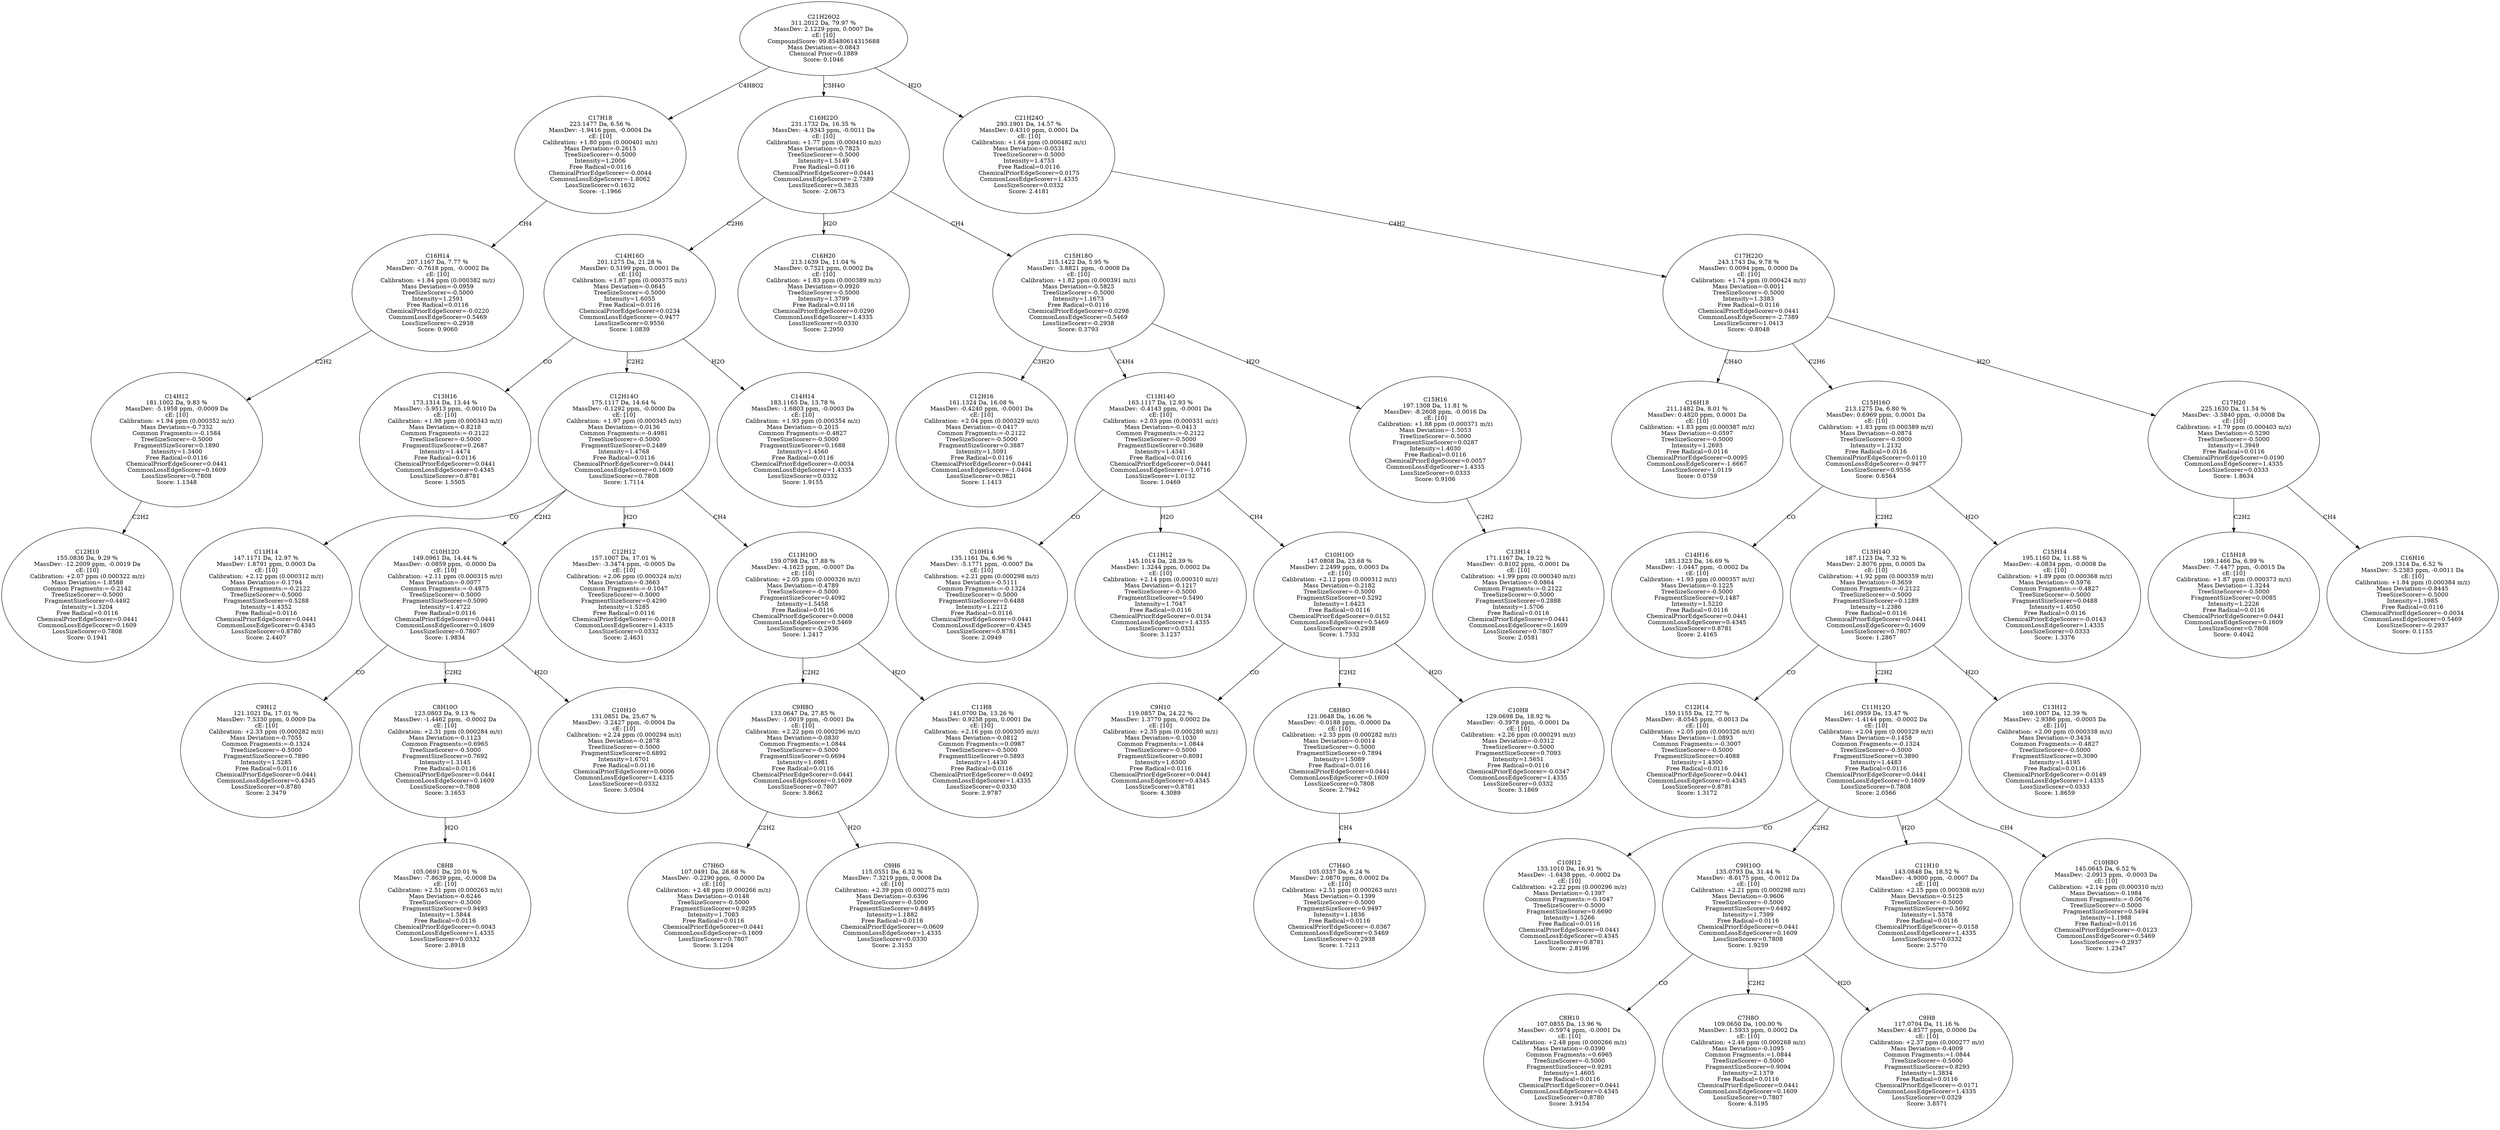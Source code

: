strict digraph {
v1 [label="C12H10\n155.0836 Da, 9.29 %\nMassDev: -12.2009 ppm, -0.0019 Da\ncE: [10]\nCalibration: +2.07 ppm (0.000322 m/z)\nMass Deviation=-1.8588\nCommon Fragments:=-0.2142\nTreeSizeScorer=-0.5000\nFragmentSizeScorer=0.4492\nIntensity=1.3204\nFree Radical=0.0116\nChemicalPriorEdgeScorer=0.0441\nCommonLossEdgeScorer=0.1609\nLossSizeScorer=0.7808\nScore: 0.1941"];
v2 [label="C14H12\n181.1002 Da, 9.83 %\nMassDev: -5.1958 ppm, -0.0009 Da\ncE: [10]\nCalibration: +1.94 ppm (0.000352 m/z)\nMass Deviation=-0.7332\nCommon Fragments:=-0.1584\nTreeSizeScorer=-0.5000\nFragmentSizeScorer=0.1890\nIntensity=1.3400\nFree Radical=0.0116\nChemicalPriorEdgeScorer=0.0441\nCommonLossEdgeScorer=0.1609\nLossSizeScorer=0.7808\nScore: 1.1348"];
v3 [label="C16H14\n207.1167 Da, 7.77 %\nMassDev: -0.7618 ppm, -0.0002 Da\ncE: [10]\nCalibration: +1.84 ppm (0.000382 m/z)\nMass Deviation=-0.0959\nTreeSizeScorer=-0.5000\nIntensity=1.2591\nFree Radical=0.0116\nChemicalPriorEdgeScorer=-0.0220\nCommonLossEdgeScorer=0.5469\nLossSizeScorer=-0.2938\nScore: 0.9060"];
v4 [label="C17H18\n223.1477 Da, 6.56 %\nMassDev: -1.9416 ppm, -0.0004 Da\ncE: [10]\nCalibration: +1.80 ppm (0.000401 m/z)\nMass Deviation=-0.2615\nTreeSizeScorer=-0.5000\nIntensity=1.2006\nFree Radical=0.0116\nChemicalPriorEdgeScorer=-0.0044\nCommonLossEdgeScorer=-1.8062\nLossSizeScorer=0.1632\nScore: -1.1966"];
v5 [label="C13H16\n173.1314 Da, 13.44 %\nMassDev: -5.9513 ppm, -0.0010 Da\ncE: [10]\nCalibration: +1.98 ppm (0.000343 m/z)\nMass Deviation=-0.8218\nCommon Fragments:=-0.2122\nTreeSizeScorer=-0.5000\nFragmentSizeScorer=0.2687\nIntensity=1.4474\nFree Radical=0.0116\nChemicalPriorEdgeScorer=0.0441\nCommonLossEdgeScorer=0.4345\nLossSizeScorer=0.8781\nScore: 1.5505"];
v6 [label="C11H14\n147.1171 Da, 12.97 %\nMassDev: 1.8791 ppm, 0.0003 Da\ncE: [10]\nCalibration: +2.12 ppm (0.000312 m/z)\nMass Deviation=-0.1794\nCommon Fragments:=-0.2122\nTreeSizeScorer=-0.5000\nFragmentSizeScorer=0.5288\nIntensity=1.4352\nFree Radical=0.0116\nChemicalPriorEdgeScorer=0.0441\nCommonLossEdgeScorer=0.4345\nLossSizeScorer=0.8780\nScore: 2.4407"];
v7 [label="C9H12\n121.1021 Da, 17.01 %\nMassDev: 7.5330 ppm, 0.0009 Da\ncE: [10]\nCalibration: +2.33 ppm (0.000282 m/z)\nMass Deviation=-0.7055\nCommon Fragments:=-0.1324\nTreeSizeScorer=-0.5000\nFragmentSizeScorer=0.7890\nIntensity=1.5285\nFree Radical=0.0116\nChemicalPriorEdgeScorer=0.0441\nCommonLossEdgeScorer=0.4345\nLossSizeScorer=0.8780\nScore: 2.3479"];
v8 [label="C8H8\n105.0691 Da, 20.01 %\nMassDev: -7.8639 ppm, -0.0008 Da\ncE: [10]\nCalibration: +2.51 ppm (0.000263 m/z)\nMass Deviation=-0.6246\nTreeSizeScorer=-0.5000\nFragmentSizeScorer=0.9493\nIntensity=1.5844\nFree Radical=0.0116\nChemicalPriorEdgeScorer=0.0043\nCommonLossEdgeScorer=1.4335\nLossSizeScorer=0.0332\nScore: 2.8918"];
v9 [label="C8H10O\n123.0803 Da, 9.13 %\nMassDev: -1.4462 ppm, -0.0002 Da\ncE: [10]\nCalibration: +2.31 ppm (0.000284 m/z)\nMass Deviation=-0.1123\nCommon Fragments:=0.6965\nTreeSizeScorer=-0.5000\nFragmentSizeScorer=0.7692\nIntensity=1.3145\nFree Radical=0.0116\nChemicalPriorEdgeScorer=0.0441\nCommonLossEdgeScorer=0.1609\nLossSizeScorer=0.7808\nScore: 3.1653"];
v10 [label="C10H10\n131.0851 Da, 25.67 %\nMassDev: -3.2427 ppm, -0.0004 Da\ncE: [10]\nCalibration: +2.24 ppm (0.000294 m/z)\nMass Deviation=-0.2878\nTreeSizeScorer=-0.5000\nFragmentSizeScorer=0.6892\nIntensity=1.6701\nFree Radical=0.0116\nChemicalPriorEdgeScorer=0.0006\nCommonLossEdgeScorer=1.4335\nLossSizeScorer=0.0332\nScore: 3.0504"];
v11 [label="C10H12O\n149.0961 Da, 14.44 %\nMassDev: -0.0859 ppm, -0.0000 Da\ncE: [10]\nCalibration: +2.11 ppm (0.000315 m/z)\nMass Deviation=-0.0077\nCommon Fragments:=-0.4875\nTreeSizeScorer=-0.5000\nFragmentSizeScorer=0.5090\nIntensity=1.4722\nFree Radical=0.0116\nChemicalPriorEdgeScorer=0.0441\nCommonLossEdgeScorer=0.1609\nLossSizeScorer=0.7807\nScore: 1.9834"];
v12 [label="C12H12\n157.1007 Da, 17.01 %\nMassDev: -3.3474 ppm, -0.0005 Da\ncE: [10]\nCalibration: +2.06 ppm (0.000324 m/z)\nMass Deviation=-0.3663\nCommon Fragments:=-0.1047\nTreeSizeScorer=-0.5000\nFragmentSizeScorer=0.4290\nIntensity=1.5285\nFree Radical=0.0116\nChemicalPriorEdgeScorer=-0.0018\nCommonLossEdgeScorer=1.4335\nLossSizeScorer=0.0332\nScore: 2.4631"];
v13 [label="C7H6O\n107.0491 Da, 28.68 %\nMassDev: -0.2290 ppm, -0.0000 Da\ncE: [10]\nCalibration: +2.48 ppm (0.000266 m/z)\nMass Deviation=-0.0148\nTreeSizeScorer=-0.5000\nFragmentSizeScorer=0.9295\nIntensity=1.7083\nFree Radical=0.0116\nChemicalPriorEdgeScorer=0.0441\nCommonLossEdgeScorer=0.1609\nLossSizeScorer=0.7807\nScore: 3.1204"];
v14 [label="C9H6\n115.0551 Da, 6.32 %\nMassDev: 7.3219 ppm, 0.0008 Da\ncE: [10]\nCalibration: +2.39 ppm (0.000275 m/z)\nMass Deviation=-0.6396\nTreeSizeScorer=-0.5000\nFragmentSizeScorer=0.8495\nIntensity=1.1882\nFree Radical=0.0116\nChemicalPriorEdgeScorer=-0.0609\nCommonLossEdgeScorer=1.4335\nLossSizeScorer=0.0330\nScore: 2.3153"];
v15 [label="C9H8O\n133.0647 Da, 27.85 %\nMassDev: -1.0019 ppm, -0.0001 Da\ncE: [10]\nCalibration: +2.22 ppm (0.000296 m/z)\nMass Deviation=-0.0830\nCommon Fragments:=1.0844\nTreeSizeScorer=-0.5000\nFragmentSizeScorer=0.6694\nIntensity=1.6981\nFree Radical=0.0116\nChemicalPriorEdgeScorer=0.0441\nCommonLossEdgeScorer=0.1609\nLossSizeScorer=0.7807\nScore: 3.8662"];
v16 [label="C11H8\n141.0700 Da, 13.26 %\nMassDev: 0.9258 ppm, 0.0001 Da\ncE: [10]\nCalibration: +2.16 ppm (0.000305 m/z)\nMass Deviation=-0.0812\nCommon Fragments:=0.0987\nTreeSizeScorer=-0.5000\nFragmentSizeScorer=0.5893\nIntensity=1.4430\nFree Radical=0.0116\nChemicalPriorEdgeScorer=-0.0492\nCommonLossEdgeScorer=1.4335\nLossSizeScorer=0.0330\nScore: 2.9787"];
v17 [label="C11H10O\n159.0798 Da, 17.88 %\nMassDev: -4.1623 ppm, -0.0007 Da\ncE: [10]\nCalibration: +2.05 ppm (0.000326 m/z)\nMass Deviation=-0.4789\nTreeSizeScorer=-0.5000\nFragmentSizeScorer=0.4092\nIntensity=1.5458\nFree Radical=0.0116\nChemicalPriorEdgeScorer=0.0008\nCommonLossEdgeScorer=0.5469\nLossSizeScorer=-0.2936\nScore: 1.2417"];
v18 [label="C12H14O\n175.1117 Da, 14.64 %\nMassDev: -0.1292 ppm, -0.0000 Da\ncE: [10]\nCalibration: +1.97 ppm (0.000345 m/z)\nMass Deviation=-0.0136\nCommon Fragments:=-0.4981\nTreeSizeScorer=-0.5000\nFragmentSizeScorer=0.2489\nIntensity=1.4768\nFree Radical=0.0116\nChemicalPriorEdgeScorer=0.0441\nCommonLossEdgeScorer=0.1609\nLossSizeScorer=0.7808\nScore: 1.7114"];
v19 [label="C14H14\n183.1165 Da, 13.78 %\nMassDev: -1.6803 ppm, -0.0003 Da\ncE: [10]\nCalibration: +1.93 ppm (0.000354 m/z)\nMass Deviation=-0.2015\nCommon Fragments:=-0.4827\nTreeSizeScorer=-0.5000\nFragmentSizeScorer=0.1688\nIntensity=1.4560\nFree Radical=0.0116\nChemicalPriorEdgeScorer=-0.0034\nCommonLossEdgeScorer=1.4335\nLossSizeScorer=0.0332\nScore: 1.9155"];
v20 [label="C14H16O\n201.1275 Da, 21.28 %\nMassDev: 0.5199 ppm, 0.0001 Da\ncE: [10]\nCalibration: +1.87 ppm (0.000375 m/z)\nMass Deviation=-0.0645\nTreeSizeScorer=-0.5000\nIntensity=1.6055\nFree Radical=0.0116\nChemicalPriorEdgeScorer=0.0234\nCommonLossEdgeScorer=-0.9477\nLossSizeScorer=0.9556\nScore: 1.0839"];
v21 [label="C16H20\n213.1639 Da, 11.04 %\nMassDev: 0.7321 ppm, 0.0002 Da\ncE: [10]\nCalibration: +1.83 ppm (0.000389 m/z)\nMass Deviation=-0.0920\nTreeSizeScorer=-0.5000\nIntensity=1.3799\nFree Radical=0.0116\nChemicalPriorEdgeScorer=0.0290\nCommonLossEdgeScorer=1.4335\nLossSizeScorer=0.0330\nScore: 2.2950"];
v22 [label="C12H16\n161.1324 Da, 16.08 %\nMassDev: -0.4240 ppm, -0.0001 Da\ncE: [10]\nCalibration: +2.04 ppm (0.000329 m/z)\nMass Deviation=-0.0417\nCommon Fragments:=-0.2122\nTreeSizeScorer=-0.5000\nFragmentSizeScorer=0.3887\nIntensity=1.5091\nFree Radical=0.0116\nChemicalPriorEdgeScorer=0.0441\nCommonLossEdgeScorer=-1.0404\nLossSizeScorer=0.9821\nScore: 1.1413"];
v23 [label="C10H14\n135.1161 Da, 6.96 %\nMassDev: -5.1771 ppm, -0.0007 Da\ncE: [10]\nCalibration: +2.21 ppm (0.000298 m/z)\nMass Deviation=-0.5111\nCommon Fragments:=-0.1324\nTreeSizeScorer=-0.5000\nFragmentSizeScorer=0.6488\nIntensity=1.2212\nFree Radical=0.0116\nChemicalPriorEdgeScorer=0.0441\nCommonLossEdgeScorer=0.4345\nLossSizeScorer=0.8781\nScore: 2.0949"];
v24 [label="C11H12\n145.1014 Da, 28.39 %\nMassDev: 1.3244 ppm, 0.0002 Da\ncE: [10]\nCalibration: +2.14 ppm (0.000310 m/z)\nMass Deviation=-0.1217\nTreeSizeScorer=-0.5000\nFragmentSizeScorer=0.5490\nIntensity=1.7047\nFree Radical=0.0116\nChemicalPriorEdgeScorer=0.0134\nCommonLossEdgeScorer=1.4335\nLossSizeScorer=0.0331\nScore: 3.1237"];
v25 [label="C9H10\n119.0857 Da, 24.22 %\nMassDev: 1.3770 ppm, 0.0002 Da\ncE: [10]\nCalibration: +2.35 ppm (0.000280 m/z)\nMass Deviation=-0.1030\nCommon Fragments:=1.0844\nTreeSizeScorer=-0.5000\nFragmentSizeScorer=0.8091\nIntensity=1.6500\nFree Radical=0.0116\nChemicalPriorEdgeScorer=0.0441\nCommonLossEdgeScorer=0.4345\nLossSizeScorer=0.8781\nScore: 4.3089"];
v26 [label="C7H4O\n105.0337 Da, 6.24 %\nMassDev: 2.0870 ppm, 0.0002 Da\ncE: [10]\nCalibration: +2.51 ppm (0.000263 m/z)\nMass Deviation=-0.1399\nTreeSizeScorer=-0.5000\nFragmentSizeScorer=0.9497\nIntensity=1.1836\nFree Radical=0.0116\nChemicalPriorEdgeScorer=-0.0367\nCommonLossEdgeScorer=0.5469\nLossSizeScorer=-0.2938\nScore: 1.7213"];
v27 [label="C8H8O\n121.0648 Da, 16.06 %\nMassDev: -0.0188 ppm, -0.0000 Da\ncE: [10]\nCalibration: +2.33 ppm (0.000282 m/z)\nMass Deviation=-0.0014\nTreeSizeScorer=-0.5000\nFragmentSizeScorer=0.7894\nIntensity=1.5089\nFree Radical=0.0116\nChemicalPriorEdgeScorer=0.0441\nCommonLossEdgeScorer=0.1609\nLossSizeScorer=0.7808\nScore: 2.7942"];
v28 [label="C10H8\n129.0698 Da, 18.92 %\nMassDev: -0.3978 ppm, -0.0001 Da\ncE: [10]\nCalibration: +2.26 ppm (0.000291 m/z)\nMass Deviation=-0.0312\nTreeSizeScorer=-0.5000\nFragmentSizeScorer=0.7093\nIntensity=1.5651\nFree Radical=0.0116\nChemicalPriorEdgeScorer=-0.0347\nCommonLossEdgeScorer=1.4335\nLossSizeScorer=0.0332\nScore: 3.1869"];
v29 [label="C10H10O\n147.0808 Da, 23.68 %\nMassDev: 2.2499 ppm, 0.0003 Da\ncE: [10]\nCalibration: +2.12 ppm (0.000312 m/z)\nMass Deviation=-0.2182\nTreeSizeScorer=-0.5000\nFragmentSizeScorer=0.5292\nIntensity=1.6423\nFree Radical=0.0116\nChemicalPriorEdgeScorer=0.0152\nCommonLossEdgeScorer=0.5469\nLossSizeScorer=-0.2938\nScore: 1.7332"];
v30 [label="C11H14O\n163.1117 Da, 12.93 %\nMassDev: -0.4143 ppm, -0.0001 Da\ncE: [10]\nCalibration: +2.03 ppm (0.000331 m/z)\nMass Deviation=-0.0413\nCommon Fragments:=-0.2122\nTreeSizeScorer=-0.5000\nFragmentSizeScorer=0.3689\nIntensity=1.4341\nFree Radical=0.0116\nChemicalPriorEdgeScorer=0.0441\nCommonLossEdgeScorer=-1.0716\nLossSizeScorer=1.0132\nScore: 1.0469"];
v31 [label="C13H14\n171.1167 Da, 19.22 %\nMassDev: -0.8102 ppm, -0.0001 Da\ncE: [10]\nCalibration: +1.99 ppm (0.000340 m/z)\nMass Deviation=-0.0864\nCommon Fragments:=-0.2122\nTreeSizeScorer=-0.5000\nFragmentSizeScorer=0.2888\nIntensity=1.5706\nFree Radical=0.0116\nChemicalPriorEdgeScorer=0.0441\nCommonLossEdgeScorer=0.1609\nLossSizeScorer=0.7807\nScore: 2.0581"];
v32 [label="C15H16\n197.1308 Da, 11.81 %\nMassDev: -8.2608 ppm, -0.0016 Da\ncE: [10]\nCalibration: +1.88 ppm (0.000371 m/z)\nMass Deviation=-1.5053\nTreeSizeScorer=-0.5000\nFragmentSizeScorer=0.0287\nIntensity=1.4030\nFree Radical=0.0116\nChemicalPriorEdgeScorer=0.0057\nCommonLossEdgeScorer=1.4335\nLossSizeScorer=0.0333\nScore: 0.9106"];
v33 [label="C15H18O\n215.1422 Da, 5.95 %\nMassDev: -3.8821 ppm, -0.0008 Da\ncE: [10]\nCalibration: +1.82 ppm (0.000391 m/z)\nMass Deviation=-0.5825\nTreeSizeScorer=-0.5000\nIntensity=1.1673\nFree Radical=0.0116\nChemicalPriorEdgeScorer=0.0298\nCommonLossEdgeScorer=0.5469\nLossSizeScorer=-0.2938\nScore: 0.3793"];
v34 [label="C16H22O\n231.1732 Da, 16.35 %\nMassDev: -4.9343 ppm, -0.0011 Da\ncE: [10]\nCalibration: +1.77 ppm (0.000410 m/z)\nMass Deviation=-0.7825\nTreeSizeScorer=-0.5000\nIntensity=1.5149\nFree Radical=0.0116\nChemicalPriorEdgeScorer=0.0441\nCommonLossEdgeScorer=-2.7389\nLossSizeScorer=0.3835\nScore: -2.0673"];
v35 [label="C16H18\n211.1482 Da, 8.01 %\nMassDev: 0.4820 ppm, 0.0001 Da\ncE: [10]\nCalibration: +1.83 ppm (0.000387 m/z)\nMass Deviation=-0.0597\nTreeSizeScorer=-0.5000\nIntensity=1.2693\nFree Radical=0.0116\nChemicalPriorEdgeScorer=0.0095\nCommonLossEdgeScorer=-1.6667\nLossSizeScorer=1.0119\nScore: 0.0759"];
v36 [label="C14H16\n185.1323 Da, 16.69 %\nMassDev: -1.0447 ppm, -0.0002 Da\ncE: [10]\nCalibration: +1.93 ppm (0.000357 m/z)\nMass Deviation=-0.1225\nTreeSizeScorer=-0.5000\nFragmentSizeScorer=0.1487\nIntensity=1.5220\nFree Radical=0.0116\nChemicalPriorEdgeScorer=0.0441\nCommonLossEdgeScorer=0.4345\nLossSizeScorer=0.8781\nScore: 2.4165"];
v37 [label="C12H14\n159.1155 Da, 12.77 %\nMassDev: -8.0545 ppm, -0.0013 Da\ncE: [10]\nCalibration: +2.05 ppm (0.000326 m/z)\nMass Deviation=-1.0893\nCommon Fragments:=-0.3007\nTreeSizeScorer=-0.5000\nFragmentSizeScorer=0.4088\nIntensity=1.4300\nFree Radical=0.0116\nChemicalPriorEdgeScorer=0.0441\nCommonLossEdgeScorer=0.4345\nLossSizeScorer=0.8781\nScore: 1.3172"];
v38 [label="C10H12\n133.1010 Da, 16.91 %\nMassDev: -1.6438 ppm, -0.0002 Da\ncE: [10]\nCalibration: +2.22 ppm (0.000296 m/z)\nMass Deviation=-0.1397\nCommon Fragments:=-0.1047\nTreeSizeScorer=-0.5000\nFragmentSizeScorer=0.6690\nIntensity=1.5266\nFree Radical=0.0116\nChemicalPriorEdgeScorer=0.0441\nCommonLossEdgeScorer=0.4345\nLossSizeScorer=0.8781\nScore: 2.8196"];
v39 [label="C8H10\n107.0855 Da, 13.96 %\nMassDev: -0.5974 ppm, -0.0001 Da\ncE: [10]\nCalibration: +2.48 ppm (0.000266 m/z)\nMass Deviation=-0.0390\nCommon Fragments:=0.6965\nTreeSizeScorer=-0.5000\nFragmentSizeScorer=0.9291\nIntensity=1.4605\nFree Radical=0.0116\nChemicalPriorEdgeScorer=0.0441\nCommonLossEdgeScorer=0.4345\nLossSizeScorer=0.8780\nScore: 3.9154"];
v40 [label="C7H8O\n109.0650 Da, 100.00 %\nMassDev: 1.5933 ppm, 0.0002 Da\ncE: [10]\nCalibration: +2.46 ppm (0.000268 m/z)\nMass Deviation=-0.1095\nCommon Fragments:=1.0844\nTreeSizeScorer=-0.5000\nFragmentSizeScorer=0.9094\nIntensity=2.1379\nFree Radical=0.0116\nChemicalPriorEdgeScorer=0.0441\nCommonLossEdgeScorer=0.1609\nLossSizeScorer=0.7807\nScore: 4.5195"];
v41 [label="C9H8\n117.0704 Da, 11.16 %\nMassDev: 4.8577 ppm, 0.0006 Da\ncE: [10]\nCalibration: +2.37 ppm (0.000277 m/z)\nMass Deviation=-0.4009\nCommon Fragments:=1.0844\nTreeSizeScorer=-0.5000\nFragmentSizeScorer=0.8293\nIntensity=1.3834\nFree Radical=0.0116\nChemicalPriorEdgeScorer=-0.0171\nCommonLossEdgeScorer=1.4335\nLossSizeScorer=0.0329\nScore: 3.8571"];
v42 [label="C9H10O\n135.0793 Da, 31.44 %\nMassDev: -8.6175 ppm, -0.0012 Da\ncE: [10]\nCalibration: +2.21 ppm (0.000298 m/z)\nMass Deviation=-0.9606\nTreeSizeScorer=-0.5000\nFragmentSizeScorer=0.6492\nIntensity=1.7399\nFree Radical=0.0116\nChemicalPriorEdgeScorer=0.0441\nCommonLossEdgeScorer=0.1609\nLossSizeScorer=0.7808\nScore: 1.9259"];
v43 [label="C11H10\n143.0848 Da, 18.52 %\nMassDev: -4.9000 ppm, -0.0007 Da\ncE: [10]\nCalibration: +2.15 ppm (0.000308 m/z)\nMass Deviation=-0.5125\nTreeSizeScorer=-0.5000\nFragmentSizeScorer=0.5692\nIntensity=1.5578\nFree Radical=0.0116\nChemicalPriorEdgeScorer=-0.0158\nCommonLossEdgeScorer=1.4335\nLossSizeScorer=0.0332\nScore: 2.5770"];
v44 [label="C10H8O\n145.0645 Da, 6.52 %\nMassDev: -2.0913 ppm, -0.0003 Da\ncE: [10]\nCalibration: +2.14 ppm (0.000310 m/z)\nMass Deviation=-0.1984\nCommon Fragments:=-0.0676\nTreeSizeScorer=-0.5000\nFragmentSizeScorer=0.5494\nIntensity=1.1988\nFree Radical=0.0116\nChemicalPriorEdgeScorer=-0.0123\nCommonLossEdgeScorer=0.5469\nLossSizeScorer=-0.2937\nScore: 1.2347"];
v45 [label="C11H12O\n161.0959 Da, 13.47 %\nMassDev: -1.4144 ppm, -0.0002 Da\ncE: [10]\nCalibration: +2.04 ppm (0.000329 m/z)\nMass Deviation=-0.1458\nCommon Fragments:=-0.1324\nTreeSizeScorer=-0.5000\nFragmentSizeScorer=0.3890\nIntensity=1.4483\nFree Radical=0.0116\nChemicalPriorEdgeScorer=0.0441\nCommonLossEdgeScorer=0.1609\nLossSizeScorer=0.7808\nScore: 2.0566"];
v46 [label="C13H12\n169.1007 Da, 12.39 %\nMassDev: -2.9386 ppm, -0.0005 Da\ncE: [10]\nCalibration: +2.00 ppm (0.000338 m/z)\nMass Deviation=-0.3434\nCommon Fragments:=-0.4827\nTreeSizeScorer=-0.5000\nFragmentSizeScorer=0.3090\nIntensity=1.4195\nFree Radical=0.0116\nChemicalPriorEdgeScorer=-0.0149\nCommonLossEdgeScorer=1.4335\nLossSizeScorer=0.0333\nScore: 1.8659"];
v47 [label="C13H14O\n187.1123 Da, 7.32 %\nMassDev: 2.8076 ppm, 0.0005 Da\ncE: [10]\nCalibration: +1.92 ppm (0.000359 m/z)\nMass Deviation=-0.3659\nCommon Fragments:=-0.2122\nTreeSizeScorer=-0.5000\nFragmentSizeScorer=0.1289\nIntensity=1.2386\nFree Radical=0.0116\nChemicalPriorEdgeScorer=0.0441\nCommonLossEdgeScorer=0.1609\nLossSizeScorer=0.7807\nScore: 1.2867"];
v48 [label="C15H14\n195.1160 Da, 11.88 %\nMassDev: -4.0834 ppm, -0.0008 Da\ncE: [10]\nCalibration: +1.89 ppm (0.000368 m/z)\nMass Deviation=-0.5976\nCommon Fragments:=-0.4827\nTreeSizeScorer=-0.5000\nFragmentSizeScorer=0.0488\nIntensity=1.4050\nFree Radical=0.0116\nChemicalPriorEdgeScorer=-0.0143\nCommonLossEdgeScorer=1.4335\nLossSizeScorer=0.0333\nScore: 1.3376"];
v49 [label="C15H16O\n213.1275 Da, 6.80 %\nMassDev: 0.6969 ppm, 0.0001 Da\ncE: [10]\nCalibration: +1.83 ppm (0.000389 m/z)\nMass Deviation=-0.0874\nTreeSizeScorer=-0.5000\nIntensity=1.2132\nFree Radical=0.0116\nChemicalPriorEdgeScorer=0.0110\nCommonLossEdgeScorer=-0.9477\nLossSizeScorer=0.9556\nScore: 0.6564"];
v50 [label="C15H18\n199.1466 Da, 6.99 %\nMassDev: -7.4477 ppm, -0.0015 Da\ncE: [10]\nCalibration: +1.87 ppm (0.000373 m/z)\nMass Deviation=-1.3244\nTreeSizeScorer=-0.5000\nFragmentSizeScorer=0.0085\nIntensity=1.2226\nFree Radical=0.0116\nChemicalPriorEdgeScorer=0.0441\nCommonLossEdgeScorer=0.1609\nLossSizeScorer=0.7808\nScore: 0.4042"];
v51 [label="C16H16\n209.1314 Da, 6.52 %\nMassDev: -5.2383 ppm, -0.0011 Da\ncE: [10]\nCalibration: +1.84 ppm (0.000384 m/z)\nMass Deviation=-0.8445\nTreeSizeScorer=-0.5000\nIntensity=1.1985\nFree Radical=0.0116\nChemicalPriorEdgeScorer=-0.0034\nCommonLossEdgeScorer=0.5469\nLossSizeScorer=-0.2937\nScore: 0.1155"];
v52 [label="C17H20\n225.1630 Da, 11.54 %\nMassDev: -3.5840 ppm, -0.0008 Da\ncE: [10]\nCalibration: +1.79 ppm (0.000403 m/z)\nMass Deviation=-0.5290\nTreeSizeScorer=-0.5000\nIntensity=1.3949\nFree Radical=0.0116\nChemicalPriorEdgeScorer=0.0190\nCommonLossEdgeScorer=1.4335\nLossSizeScorer=0.0333\nScore: 1.8634"];
v53 [label="C17H22O\n243.1743 Da, 9.78 %\nMassDev: 0.0094 ppm, 0.0000 Da\ncE: [10]\nCalibration: +1.74 ppm (0.000424 m/z)\nMass Deviation=-0.0011\nTreeSizeScorer=-0.5000\nIntensity=1.3383\nFree Radical=0.0116\nChemicalPriorEdgeScorer=0.0441\nCommonLossEdgeScorer=-2.7389\nLossSizeScorer=1.0413\nScore: -0.8048"];
v54 [label="C21H24O\n293.1901 Da, 14.57 %\nMassDev: 0.4310 ppm, 0.0001 Da\ncE: [10]\nCalibration: +1.64 ppm (0.000482 m/z)\nMass Deviation=-0.0531\nTreeSizeScorer=-0.5000\nIntensity=1.4753\nFree Radical=0.0116\nChemicalPriorEdgeScorer=0.0175\nCommonLossEdgeScorer=1.4335\nLossSizeScorer=0.0332\nScore: 2.4181"];
v55 [label="C21H26O2\n311.2012 Da, 79.97 %\nMassDev: 2.1229 ppm, 0.0007 Da\ncE: [10]\nCompoundScore: 99.85480614315688\nMass Deviation=-0.0843\nChemical Prior=0.1889\nScore: 0.1046"];
v2 -> v1 [label="C2H2"];
v3 -> v2 [label="C2H2"];
v4 -> v3 [label="CH4"];
v55 -> v4 [label="C4H8O2"];
v20 -> v5 [label="CO"];
v18 -> v6 [label="CO"];
v11 -> v7 [label="CO"];
v9 -> v8 [label="H2O"];
v11 -> v9 [label="C2H2"];
v11 -> v10 [label="H2O"];
v18 -> v11 [label="C2H2"];
v18 -> v12 [label="H2O"];
v15 -> v13 [label="C2H2"];
v15 -> v14 [label="H2O"];
v17 -> v15 [label="C2H2"];
v17 -> v16 [label="H2O"];
v18 -> v17 [label="CH4"];
v20 -> v18 [label="C2H2"];
v20 -> v19 [label="H2O"];
v34 -> v20 [label="C2H6"];
v34 -> v21 [label="H2O"];
v33 -> v22 [label="C3H2O"];
v30 -> v23 [label="CO"];
v30 -> v24 [label="H2O"];
v29 -> v25 [label="CO"];
v27 -> v26 [label="CH4"];
v29 -> v27 [label="C2H2"];
v29 -> v28 [label="H2O"];
v30 -> v29 [label="CH4"];
v33 -> v30 [label="C4H4"];
v32 -> v31 [label="C2H2"];
v33 -> v32 [label="H2O"];
v34 -> v33 [label="CH4"];
v55 -> v34 [label="C5H4O"];
v53 -> v35 [label="CH4O"];
v49 -> v36 [label="CO"];
v47 -> v37 [label="CO"];
v45 -> v38 [label="CO"];
v42 -> v39 [label="CO"];
v42 -> v40 [label="C2H2"];
v42 -> v41 [label="H2O"];
v45 -> v42 [label="C2H2"];
v45 -> v43 [label="H2O"];
v45 -> v44 [label="CH4"];
v47 -> v45 [label="C2H2"];
v47 -> v46 [label="H2O"];
v49 -> v47 [label="C2H2"];
v49 -> v48 [label="H2O"];
v53 -> v49 [label="C2H6"];
v52 -> v50 [label="C2H2"];
v52 -> v51 [label="CH4"];
v53 -> v52 [label="H2O"];
v54 -> v53 [label="C4H2"];
v55 -> v54 [label="H2O"];
}